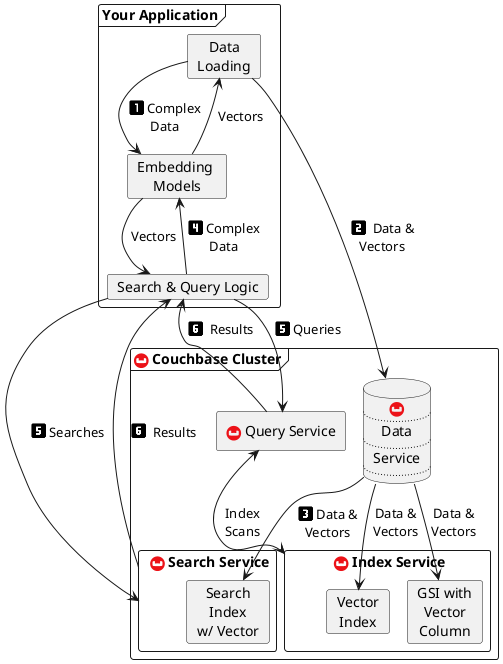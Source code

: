 @startuml ai-app-workflow

!pragma layout smetana
!include <material/common>
!include <material/numeric_1_box>
!include <material/numeric_2_box>
!include <material/numeric_3_box>
!include <material/numeric_4_box>
!include <material/numeric_5_box>
!include <material/numeric_6_box>
!include <material/numeric_7_box>
!include <material/numeric_8_box>
sprite Couchbase <svg width="98" height="98" viewBox="0 0 98 98">
<path fill="#EC1218"
   d="m 82.1,57.6 c 0,2.9 -1.7,5.5 -5,6.1 -5.8,1 -17.9,1.6 -28.1,1.6 -10.2,0 -22.3,-0.7 -28.1,-1.6 -3.3,-0.6 -5,-3.2 -5,-6.1 V 38.4 c 0,-2.9 2.3,-5.7 5,-6.1 1.7,-0.3 5.6,-0.6 8.8,-0.6 1.2,0 2.2,0.9 2.2,2.3 V 47.3 C 37.8,47.3 43,47 49,47 c 6,0 11.2,0.3 17.2,0.3 V 34.1 c 0,-1.4 1,-2.3 2.2,-2.3 3.2,0 7.1,0.3 8.8,0.6 2.7,0.4 5,3.2 5,6.1 z M 49,0 C 21.9,0 0,21.9 0,49 0,76.1 21.9,98 49,98 76.1,98 98,76.1 98,49 98,21.9 76.1,0 49,0 Z" />
</svg>

'title: Application Workflow with Vector Indexes

skinparam defaultTextAlignment center

skinparam linetype ortho

top to bottom direction


  frame "Your Application" as APP {
    card DL [
      Data
      Loading
    ]
    card EM [
      Embedding 
      Models
    ]
    card SE [
      Search & Query Logic
    ]

    DL --> EM  : <$ma_numeric_1_box{scale=0.4}>Complex\nData
    EM --> DL  : Vectors
    SE --> EM  : <$ma_numeric_4_box{scale=0.4}>Complex\nData
    EM --> SE  : Vectors

  }

  frame "<$Couchbase{scale=0.15}> Couchbase Cluster" as CC {
    database DS [
      <$Couchbase{scale=0.15,color=red}>
      ..
      Data
      ..
      Service
      ..
    ]
    rectangle " <$Couchbase{scale=0.15}> Index Service" as IS {
      card GSI [
        GSI with
        Vector
        Column
      ]
      card VI [
        Vector
        Index
      ]
    }
    rectangle " <$Couchbase{scale=0.15}> Search Service" as SSERV {
      card SI [
        Search
        Index
        w/ Vector
      ]
    }

     rectangle "<$Couchbase{scale=0.15}> Query Service" as QS {
      
     }

  }


DL ----> DS  : <$ma_numeric_2_box{scale=0.4}> Data &\nVectors
DS --> GSI : Data &\nVectors
DS --> VI  : Data &\nVectors
DS --> SI  : <$ma_numeric_3_box{scale=0.4}>Data &\nVectors

QS <--> IS :Index\nScans


SE ----> QS : <$ma_numeric_5_box{scale=0.4}>Queries
SE --------> SSERV : <$ma_numeric_5_box{scale=0.4}>Searches

QS ----> SE :<$ma_numeric_6_box{scale=0.4}> Results
SSERV ---------> SE :<$ma_numeric_6_box{scale=0.4}> Results

@enduml
